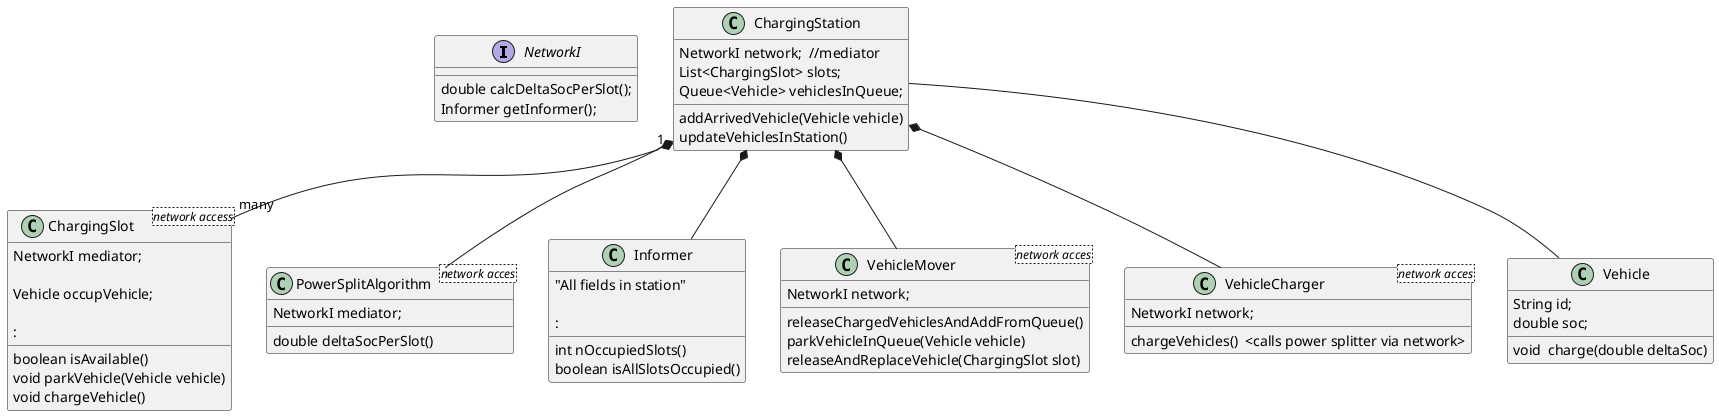 @startuml


interface NetworkI {
    double calcDeltaSocPerSlot();
    Informer getInformer();
}

class ChargingStation {
   NetworkI network;  //mediator
       List<ChargingSlot> slots;
       Queue<Vehicle> vehiclesInQueue;

     addArrivedVehicle(Vehicle vehicle)
     updateVehiclesInStation()
}

 class ChargingSlot<network access> {
    NetworkI mediator;

    Vehicle occupVehicle;

    boolean isAvailable()
    void parkVehicle(Vehicle vehicle)
    void chargeVehicle()
    :
}

 class PowerSplitAlgorithm <network acces> {
    NetworkI mediator;

    double deltaSocPerSlot()
    }

class Informer {
     "All fields in station"

     int nOccupiedSlots()
     boolean isAllSlotsOccupied()
:
    }

class VehicleMover <network acces> {

    NetworkI network;

    releaseChargedVehiclesAndAddFromQueue()
    parkVehicleInQueue(Vehicle vehicle)
    releaseAndReplaceVehicle(ChargingSlot slot)

    }

class VehicleCharger <network acces>{
    NetworkI network;

    chargeVehicles()  <calls power splitter via network>
 }

class Vehicle {
      String id;
      double soc;

      void  charge(double deltaSoc)
 }

ChargingStation *-- PowerSplitAlgorithm
ChargingStation *-- VehicleMover
ChargingStation *-- VehicleCharger
ChargingStation *-- Informer
ChargingStation "1" *-d- "many" ChargingSlot
ChargingStation -- Vehicle

'PowerSplitAlgorithm  --- VehicleCharger

@enduml